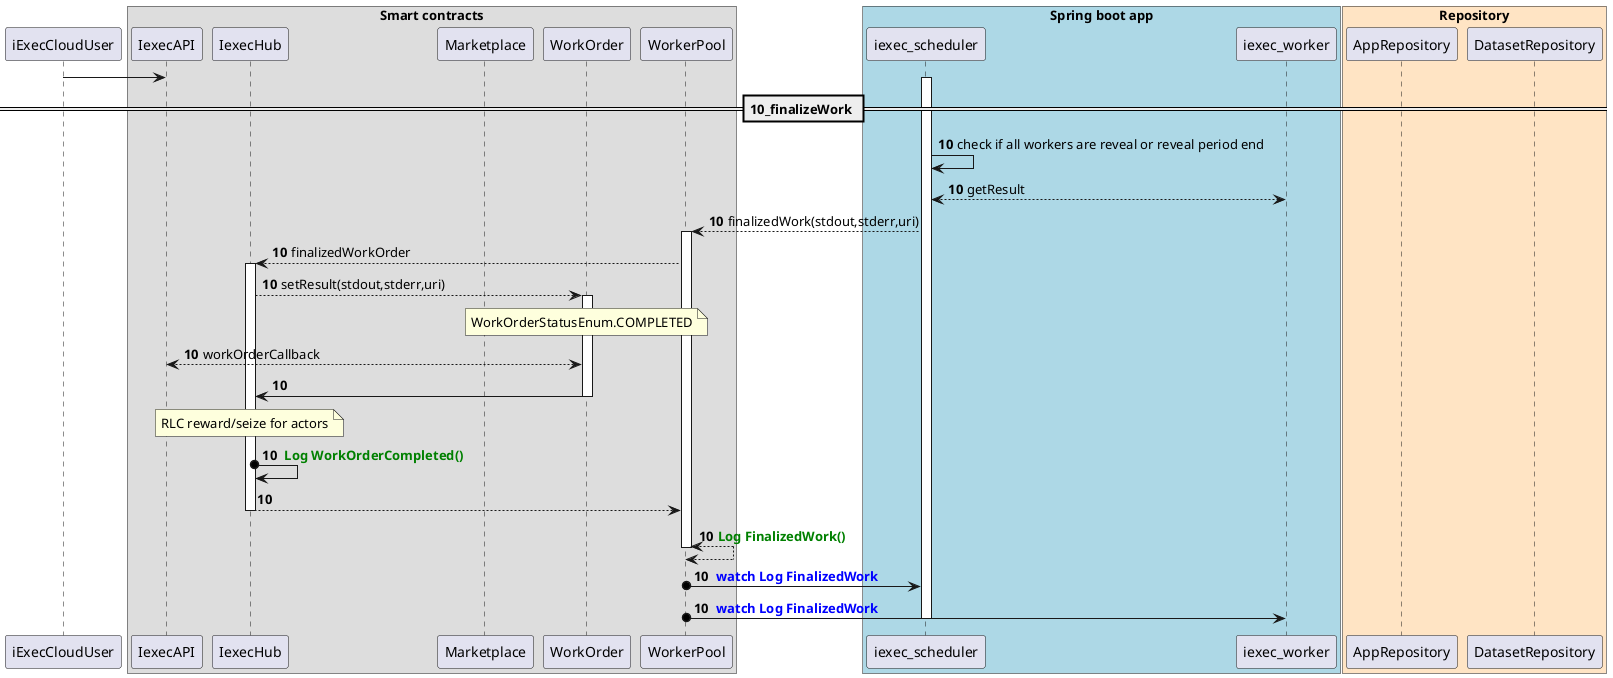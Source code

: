 @startuml

iExecCloudUser -> IexecAPI

box "Smart contracts"
	participant IexecAPI
	participant IexecHub
	participant Marketplace
	participant WorkOrder
    participant WorkerPool

end box



== 10_finalizeWork ==

activate iexec_scheduler

autonumber 10
iexec_scheduler -> iexec_scheduler : check if all workers are reveal or reveal period end
autonumber 10
iexec_scheduler  <--> iexec_worker  : getResult

autonumber 10
iexec_scheduler --> WorkerPool : finalizedWork(stdout,stderr,uri)
activate WorkerPool
autonumber 10
WorkerPool --> IexecHub :finalizedWorkOrder
autonumber 10
activate IexecHub

IexecHub --> WorkOrder :setResult(stdout,stderr,uri)
activate WorkOrder
autonumber 10
note over WorkOrder : WorkOrderStatusEnum.COMPLETED
WorkOrder <--> IexecAPI : workOrderCallback
autonumber 10
WorkOrder -> IexecHub

deactivate WorkOrder
note over IexecHub : RLC reward/seize for actors
autonumber 10
IexecHub o-> IexecHub :<font color=green><b> Log WorkOrderCompleted()

autonumber 10
IexecHub --> WorkerPool
deactivate IexecHub
autonumber 10

WorkerPool <--> WorkerPool :<font color=green><b>Log FinalizedWork()

deactivate WorkerPool
autonumber 10
WorkerPool o-> iexec_scheduler :<font color=blue><b> watch Log FinalizedWork
autonumber 10
WorkerPool o-> iexec_worker :<font color=blue><b> watch Log FinalizedWork


deactivate iexec_scheduler
deactivate WorkOrder



box "Spring boot app" #LightBlue
	participant iexec_scheduler
  participant iexec_worker
end box


box "Repository" #Bisque
	participant AppRepository
    participant DatasetRepository
end box




@enduml
